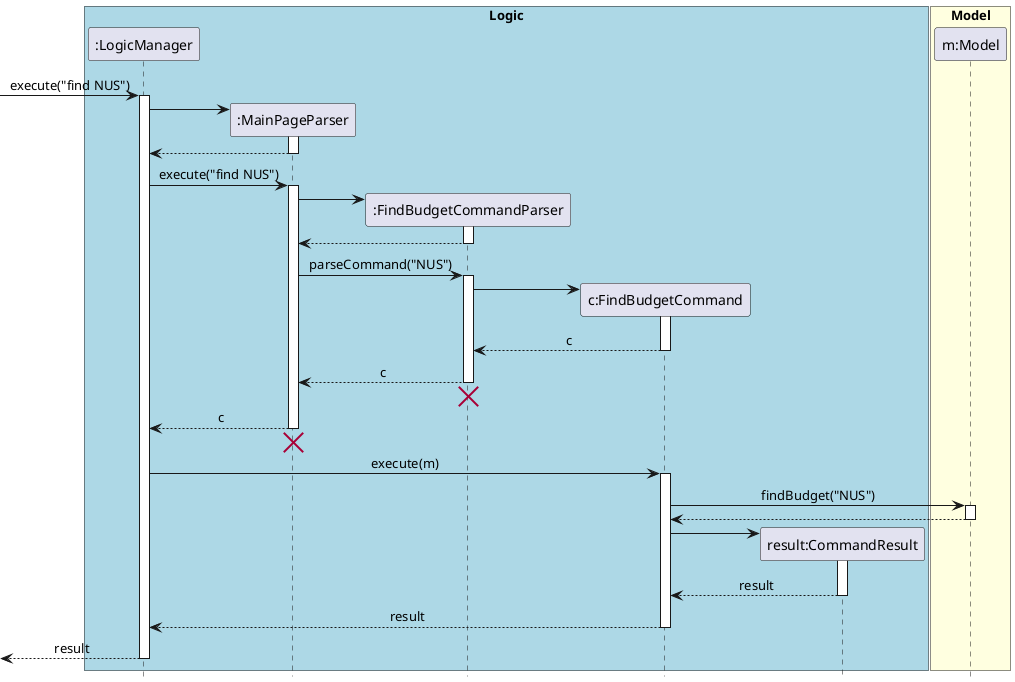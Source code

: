 @startuml
hide footbox
skinparam Sequence {
    MessageAlign center
}
box "Logic" #LightBlue
participant ":LogicManager" as LM
participant ":MainPageParser" as MPP
participant ":FindBudgetCommandParser" as FBCP
participant "c:FindBudgetCommand" as FBC
participant "result:CommandResult" as CR
end box

box "Model" #LightYellow
participant "m:Model" as M
end box

[-> LM : execute("find NUS")
activate LM
create MPP
LM -> MPP
activate MPP
LM <-- MPP
deactivate MPP

LM -> MPP : execute("find NUS")
activate MPP

create FBCP
MPP -> FBCP
activate FBCP
MPP <-- FBCP
deactivate FBCP

MPP -> FBCP : parseCommand("NUS")
activate FBCP

create FBC
FBCP -> FBC
activate FBC
FBCP <-- FBC : c
deactivate FBC
MPP <-- FBCP : c
deactivate FBCP
FBCP -[hidden]-> MPP
destroy FBCP

LM <-- MPP : c
deactivate MPP
LM <-[hidden]- MPP
destroy MPP

LM -> FBC : execute(m)
activate FBC

FBC -> M : findBudget("NUS")
activate M
FBC <-- M
deactivate M

create CR
FBC -> CR
activate CR
FBC <-- CR : result
deactivate CR

LM <-- FBC : result
deactivate FBC
[<-- LM : result
deactivate LM
@enduml
